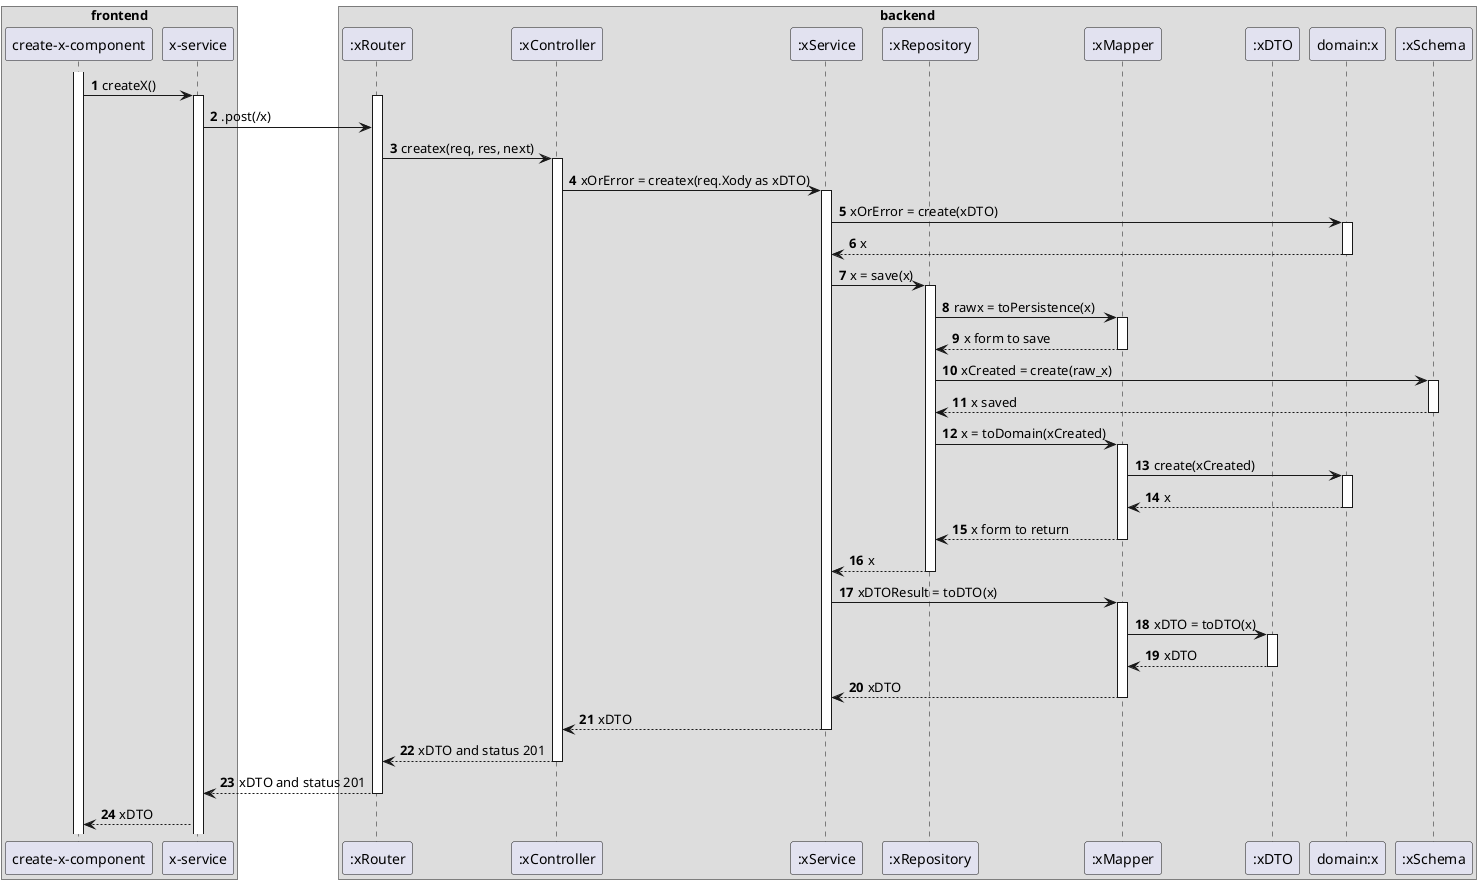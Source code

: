 @startuml lvl3

autonumber
box "frontend"
participant "create-x-component" as COM
participant "x-service" as UI
end box
box "backend"
participant ":xRouter" as API
participant ":xController" as XC
participant ":xService" as XS
participant ":xRepository" as XR
participant ":xMapper" as XM
participant ":xDTO" as DTO
participant "domain:x" as X
participant ":xSchema" as XSchema
end box
activate COM
COM -> UI : createX()
activate UI
activate API
UI -> API : .post(/x)
API -> XC : createx(req, res, next)
activate XC
XC -> XS : xOrError = createx(req.Xody as xDTO)
activate XS
XS -> X : xOrError = create(xDTO)
activate X
X --> XS : x
deactivate X
XS -> XR : x = save(x)
activate XR
XR -> XM : rawx = toPersistence(x)
activate XM
XM --> XR : x form to save
deactivate XM
XR -> XSchema : xCreated = create(raw_x)
activate XSchema
XSchema --> XR : x saved
deactivate XSchema
deactivate XM
XR -> XM : x = toDomain(xCreated)
activate XM
XM -> X : create(xCreated)
activate X
X --> XM : x
deactivate X
XM --> XR : x form to return
deactivate XM
XR --> XS : x
deactivate XR
XS -> XM : xDTOResult = toDTO(x)
activate XM
XM -> DTO : xDTO = toDTO(x)
activate DTO
DTO --> XM : xDTO
deactivate DTO
XM --> XS : xDTO
deactivate XM
XS --> XC : xDTO
deactivate XS
XC --> API : xDTO and status 201
deactivate XC
API --> UI : xDTO and status 201
deactivate API
UI --> COM : xDTO

@enduml
